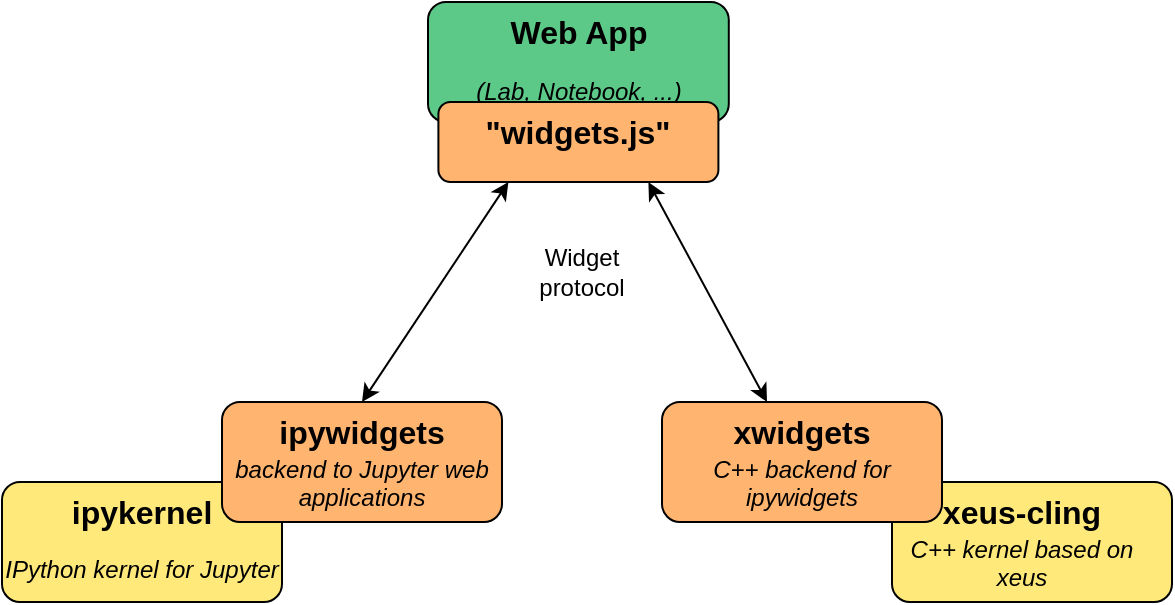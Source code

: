 <mxfile version="21.1.2" type="device">
  <diagram name="Page-1" id="QWzBY7XkXssWipUI9waE">
    <mxGraphModel dx="1153" dy="550" grid="1" gridSize="10" guides="1" tooltips="1" connect="1" arrows="1" fold="1" page="1" pageScale="1" pageWidth="827" pageHeight="1169" math="0" shadow="0">
      <root>
        <mxCell id="0" />
        <mxCell id="1" parent="0" />
        <mxCell id="uSoJ-CjhBa_HqkwYfEmV-5" value="" style="group" vertex="1" connectable="0" parent="1">
          <mxGeometry x="263" y="40" width="150.4" height="110" as="geometry" />
        </mxCell>
        <mxCell id="uSoJ-CjhBa_HqkwYfEmV-6" value="" style="rounded=1;whiteSpace=wrap;html=1;fontSize=12;fillColor=#5cc989;" vertex="1" parent="uSoJ-CjhBa_HqkwYfEmV-5">
          <mxGeometry width="150.4" height="60" as="geometry" />
        </mxCell>
        <mxCell id="uSoJ-CjhBa_HqkwYfEmV-7" value="&lt;font style=&quot;font-size: 16px;&quot;&gt;&lt;b&gt;Web App&lt;/b&gt;&lt;/font&gt;" style="text;html=1;strokeColor=none;fillColor=none;align=center;verticalAlign=middle;whiteSpace=wrap;rounded=0;fontSize=12;" vertex="1" parent="uSoJ-CjhBa_HqkwYfEmV-5">
          <mxGeometry x="37.6" width="75.2" height="30" as="geometry" />
        </mxCell>
        <mxCell id="uSoJ-CjhBa_HqkwYfEmV-8" value="&lt;i&gt;(Lab, Notebook, ...)&lt;/i&gt;" style="text;html=1;strokeColor=none;fillColor=none;align=center;verticalAlign=middle;whiteSpace=wrap;rounded=0;fontSize=12;" vertex="1" parent="uSoJ-CjhBa_HqkwYfEmV-5">
          <mxGeometry x="10.65" y="30" width="129.093" height="30" as="geometry" />
        </mxCell>
        <mxCell id="uSoJ-CjhBa_HqkwYfEmV-30" value="" style="group" vertex="1" connectable="0" parent="uSoJ-CjhBa_HqkwYfEmV-5">
          <mxGeometry x="5.2" y="50" width="140" height="60" as="geometry" />
        </mxCell>
        <mxCell id="uSoJ-CjhBa_HqkwYfEmV-31" value="" style="rounded=1;whiteSpace=wrap;html=1;labelBackgroundColor=none;fontSize=20;fillColor=#FFB570;" vertex="1" parent="uSoJ-CjhBa_HqkwYfEmV-30">
          <mxGeometry width="140" height="40" as="geometry" />
        </mxCell>
        <mxCell id="uSoJ-CjhBa_HqkwYfEmV-32" value="&lt;b&gt;&lt;font style=&quot;font-size: 16px;&quot;&gt;&quot;widgets.js&quot;&lt;/font&gt;&lt;/b&gt;" style="text;html=1;strokeColor=none;fillColor=none;align=center;verticalAlign=middle;whiteSpace=wrap;rounded=0;labelBackgroundColor=none;fontSize=12;" vertex="1" parent="uSoJ-CjhBa_HqkwYfEmV-30">
          <mxGeometry x="35" width="70" height="30" as="geometry" />
        </mxCell>
        <mxCell id="uSoJ-CjhBa_HqkwYfEmV-15" value="" style="group" vertex="1" connectable="0" parent="1">
          <mxGeometry x="490" y="280" width="145" height="60" as="geometry" />
        </mxCell>
        <mxCell id="uSoJ-CjhBa_HqkwYfEmV-11" value="" style="rounded=1;whiteSpace=wrap;html=1;labelBackgroundColor=none;fontSize=20;fillColor=#ffe97b;container=0;" vertex="1" parent="uSoJ-CjhBa_HqkwYfEmV-15">
          <mxGeometry x="5" width="140" height="60" as="geometry" />
        </mxCell>
        <mxCell id="uSoJ-CjhBa_HqkwYfEmV-12" value="&lt;b&gt;&lt;font style=&quot;font-size: 16px;&quot;&gt;xeus-cling&lt;/font&gt;&lt;/b&gt;" style="text;html=1;strokeColor=none;fillColor=none;align=center;verticalAlign=middle;whiteSpace=wrap;rounded=0;labelBackgroundColor=none;fontSize=12;container=0;" vertex="1" parent="uSoJ-CjhBa_HqkwYfEmV-15">
          <mxGeometry x="15" width="110" height="30" as="geometry" />
        </mxCell>
        <mxCell id="uSoJ-CjhBa_HqkwYfEmV-13" value="&lt;i&gt;C++ kernel based on xeus&lt;/i&gt;" style="text;whiteSpace=wrap;html=1;fontSize=12;align=center;container=0;" vertex="1" parent="uSoJ-CjhBa_HqkwYfEmV-15">
          <mxGeometry y="20" width="140" height="30" as="geometry" />
        </mxCell>
        <mxCell id="uSoJ-CjhBa_HqkwYfEmV-16" value="" style="group" vertex="1" connectable="0" parent="1">
          <mxGeometry x="50" y="280" width="140" height="60" as="geometry" />
        </mxCell>
        <mxCell id="uSoJ-CjhBa_HqkwYfEmV-17" value="" style="rounded=1;whiteSpace=wrap;html=1;labelBackgroundColor=none;fontSize=20;fillColor=#ffe97b;" vertex="1" parent="uSoJ-CjhBa_HqkwYfEmV-16">
          <mxGeometry width="140" height="60" as="geometry" />
        </mxCell>
        <mxCell id="uSoJ-CjhBa_HqkwYfEmV-18" value="&lt;b&gt;&lt;font style=&quot;font-size: 16px;&quot;&gt;ipykernel&lt;/font&gt;&lt;/b&gt;" style="text;html=1;strokeColor=none;fillColor=none;align=center;verticalAlign=middle;whiteSpace=wrap;rounded=0;labelBackgroundColor=none;fontSize=12;" vertex="1" parent="uSoJ-CjhBa_HqkwYfEmV-16">
          <mxGeometry x="35" width="70" height="30" as="geometry" />
        </mxCell>
        <mxCell id="uSoJ-CjhBa_HqkwYfEmV-19" value="&lt;i&gt;IPython kernel for Jupyter&lt;/i&gt;" style="text;whiteSpace=wrap;html=1;fontSize=12;align=center;" vertex="1" parent="uSoJ-CjhBa_HqkwYfEmV-16">
          <mxGeometry y="30" width="140" height="30" as="geometry" />
        </mxCell>
        <mxCell id="uSoJ-CjhBa_HqkwYfEmV-21" value="" style="group" vertex="1" connectable="0" parent="1">
          <mxGeometry x="160" y="240" width="140" height="60" as="geometry" />
        </mxCell>
        <mxCell id="uSoJ-CjhBa_HqkwYfEmV-22" value="" style="rounded=1;whiteSpace=wrap;html=1;labelBackgroundColor=none;fontSize=20;fillColor=#FFB570;" vertex="1" parent="uSoJ-CjhBa_HqkwYfEmV-21">
          <mxGeometry width="140" height="60" as="geometry" />
        </mxCell>
        <mxCell id="uSoJ-CjhBa_HqkwYfEmV-23" value="&lt;b&gt;&lt;font style=&quot;font-size: 16px;&quot;&gt;ipywidgets&lt;/font&gt;&lt;/b&gt;" style="text;html=1;strokeColor=none;fillColor=none;align=center;verticalAlign=middle;whiteSpace=wrap;rounded=0;labelBackgroundColor=none;fontSize=12;" vertex="1" parent="uSoJ-CjhBa_HqkwYfEmV-21">
          <mxGeometry x="35" width="70" height="30" as="geometry" />
        </mxCell>
        <mxCell id="uSoJ-CjhBa_HqkwYfEmV-24" value="&lt;i&gt;backend to Jupyter web applications&lt;/i&gt;" style="text;whiteSpace=wrap;html=1;fontSize=12;align=center;" vertex="1" parent="uSoJ-CjhBa_HqkwYfEmV-21">
          <mxGeometry y="20" width="140" height="40" as="geometry" />
        </mxCell>
        <mxCell id="uSoJ-CjhBa_HqkwYfEmV-26" value="" style="group" vertex="1" connectable="0" parent="1">
          <mxGeometry x="380" y="240" width="140" height="60" as="geometry" />
        </mxCell>
        <mxCell id="uSoJ-CjhBa_HqkwYfEmV-27" value="" style="rounded=1;whiteSpace=wrap;html=1;labelBackgroundColor=none;fontSize=20;fillColor=#FFB570;" vertex="1" parent="uSoJ-CjhBa_HqkwYfEmV-26">
          <mxGeometry width="140" height="60" as="geometry" />
        </mxCell>
        <mxCell id="uSoJ-CjhBa_HqkwYfEmV-28" value="&lt;b&gt;&lt;font style=&quot;font-size: 16px;&quot;&gt;xwidgets&lt;/font&gt;&lt;/b&gt;" style="text;html=1;strokeColor=none;fillColor=none;align=center;verticalAlign=middle;whiteSpace=wrap;rounded=0;labelBackgroundColor=none;fontSize=12;" vertex="1" parent="uSoJ-CjhBa_HqkwYfEmV-26">
          <mxGeometry x="35" width="70" height="30" as="geometry" />
        </mxCell>
        <mxCell id="uSoJ-CjhBa_HqkwYfEmV-29" value="&lt;i&gt;C++ backend for ipywidgets&lt;/i&gt;" style="text;whiteSpace=wrap;html=1;fontSize=12;align=center;" vertex="1" parent="uSoJ-CjhBa_HqkwYfEmV-26">
          <mxGeometry y="20" width="140" height="40" as="geometry" />
        </mxCell>
        <mxCell id="uSoJ-CjhBa_HqkwYfEmV-35" value="" style="endArrow=classic;startArrow=classic;html=1;rounded=0;entryX=0.25;entryY=1;entryDx=0;entryDy=0;exitX=0.5;exitY=0;exitDx=0;exitDy=0;" edge="1" parent="1" source="uSoJ-CjhBa_HqkwYfEmV-23" target="uSoJ-CjhBa_HqkwYfEmV-31">
          <mxGeometry width="50" height="50" relative="1" as="geometry">
            <mxPoint x="230" y="200" as="sourcePoint" />
            <mxPoint x="280" y="150" as="targetPoint" />
          </mxGeometry>
        </mxCell>
        <mxCell id="uSoJ-CjhBa_HqkwYfEmV-36" value="" style="endArrow=classic;startArrow=classic;html=1;rounded=0;entryX=0.75;entryY=1;entryDx=0;entryDy=0;exitX=0.25;exitY=0;exitDx=0;exitDy=0;" edge="1" parent="1" source="uSoJ-CjhBa_HqkwYfEmV-28" target="uSoJ-CjhBa_HqkwYfEmV-31">
          <mxGeometry width="50" height="50" relative="1" as="geometry">
            <mxPoint x="230" y="200" as="sourcePoint" />
            <mxPoint x="280" y="150" as="targetPoint" />
          </mxGeometry>
        </mxCell>
        <mxCell id="uSoJ-CjhBa_HqkwYfEmV-37" value="Widget&lt;br&gt;protocol" style="text;html=1;strokeColor=none;fillColor=none;align=center;verticalAlign=middle;whiteSpace=wrap;rounded=0;" vertex="1" parent="1">
          <mxGeometry x="290" y="160" width="100" height="30" as="geometry" />
        </mxCell>
      </root>
    </mxGraphModel>
  </diagram>
</mxfile>

